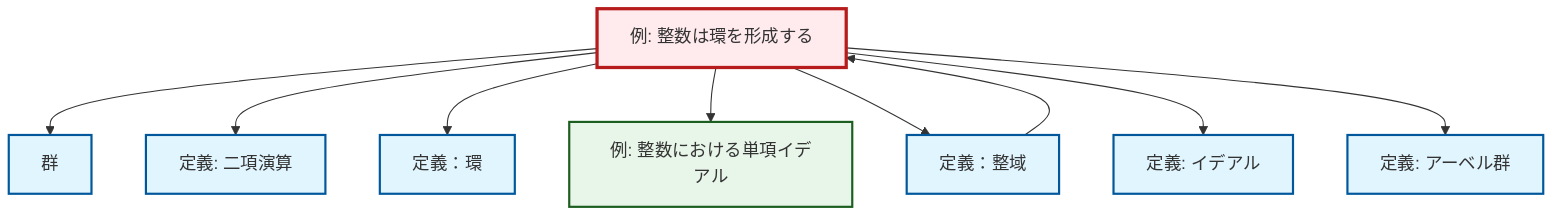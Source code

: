 graph TD
    classDef definition fill:#e1f5fe,stroke:#01579b,stroke-width:2px
    classDef theorem fill:#f3e5f5,stroke:#4a148c,stroke-width:2px
    classDef axiom fill:#fff3e0,stroke:#e65100,stroke-width:2px
    classDef example fill:#e8f5e9,stroke:#1b5e20,stroke-width:2px
    classDef current fill:#ffebee,stroke:#b71c1c,stroke-width:3px
    ex-integers-ring["例: 整数は環を形成する"]:::example
    ex-principal-ideal["例: 整数における単項イデアル"]:::example
    def-group["群"]:::definition
    def-integral-domain["定義：整域"]:::definition
    def-ideal["定義: イデアル"]:::definition
    def-binary-operation["定義: 二項演算"]:::definition
    def-ring["定義：環"]:::definition
    def-abelian-group["定義: アーベル群"]:::definition
    ex-integers-ring --> def-group
    def-integral-domain --> ex-integers-ring
    ex-integers-ring --> def-binary-operation
    ex-integers-ring --> def-ring
    ex-integers-ring --> ex-principal-ideal
    ex-integers-ring --> def-integral-domain
    ex-integers-ring --> def-ideal
    ex-integers-ring --> def-abelian-group
    class ex-integers-ring current